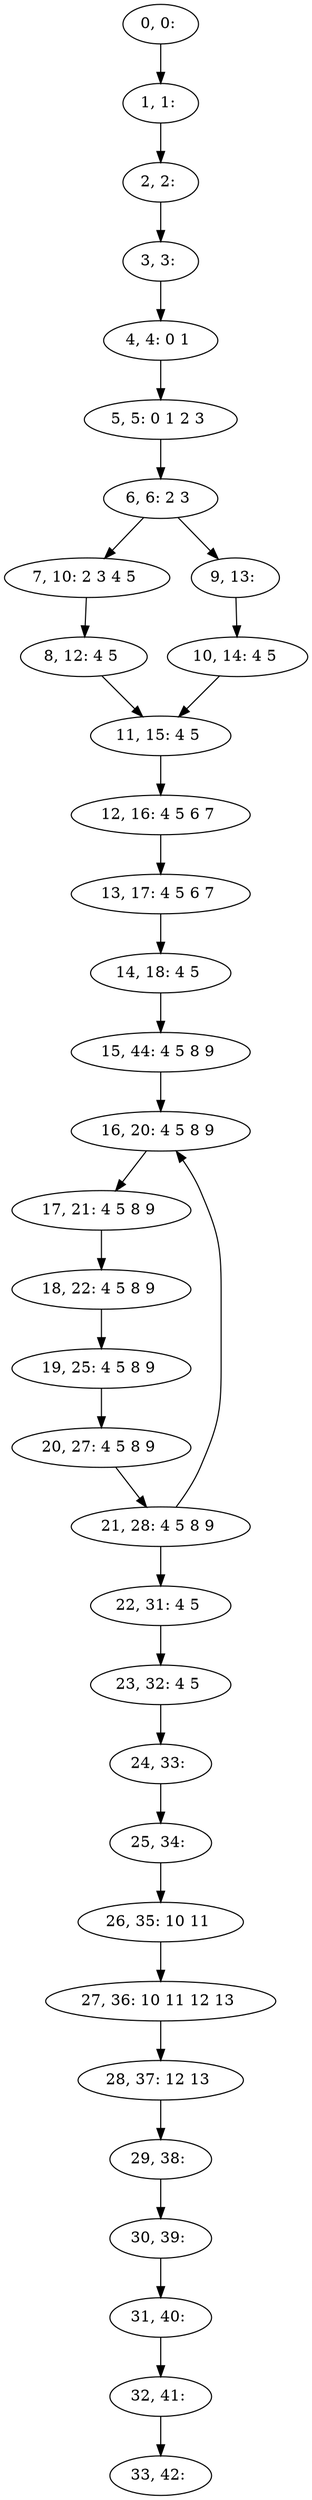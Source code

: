 digraph G {
0[label="0, 0: "];
1[label="1, 1: "];
2[label="2, 2: "];
3[label="3, 3: "];
4[label="4, 4: 0 1 "];
5[label="5, 5: 0 1 2 3 "];
6[label="6, 6: 2 3 "];
7[label="7, 10: 2 3 4 5 "];
8[label="8, 12: 4 5 "];
9[label="9, 13: "];
10[label="10, 14: 4 5 "];
11[label="11, 15: 4 5 "];
12[label="12, 16: 4 5 6 7 "];
13[label="13, 17: 4 5 6 7 "];
14[label="14, 18: 4 5 "];
15[label="15, 44: 4 5 8 9 "];
16[label="16, 20: 4 5 8 9 "];
17[label="17, 21: 4 5 8 9 "];
18[label="18, 22: 4 5 8 9 "];
19[label="19, 25: 4 5 8 9 "];
20[label="20, 27: 4 5 8 9 "];
21[label="21, 28: 4 5 8 9 "];
22[label="22, 31: 4 5 "];
23[label="23, 32: 4 5 "];
24[label="24, 33: "];
25[label="25, 34: "];
26[label="26, 35: 10 11 "];
27[label="27, 36: 10 11 12 13 "];
28[label="28, 37: 12 13 "];
29[label="29, 38: "];
30[label="30, 39: "];
31[label="31, 40: "];
32[label="32, 41: "];
33[label="33, 42: "];
0->1 ;
1->2 ;
2->3 ;
3->4 ;
4->5 ;
5->6 ;
6->7 ;
6->9 ;
7->8 ;
8->11 ;
9->10 ;
10->11 ;
11->12 ;
12->13 ;
13->14 ;
14->15 ;
15->16 ;
16->17 ;
17->18 ;
18->19 ;
19->20 ;
20->21 ;
21->22 ;
21->16 ;
22->23 ;
23->24 ;
24->25 ;
25->26 ;
26->27 ;
27->28 ;
28->29 ;
29->30 ;
30->31 ;
31->32 ;
32->33 ;
}
